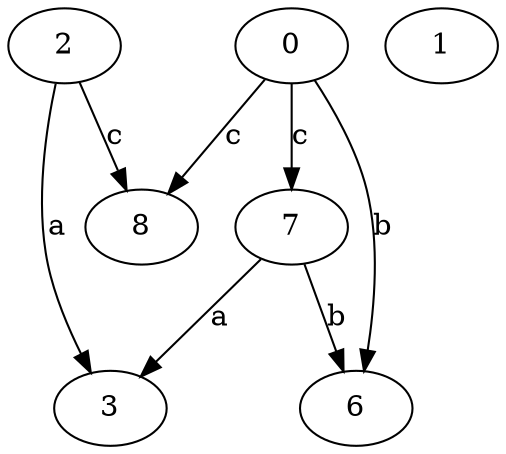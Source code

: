 strict digraph  {
2;
3;
0;
6;
7;
8;
1;
2 -> 3  [label=a];
2 -> 8  [label=c];
0 -> 6  [label=b];
0 -> 7  [label=c];
0 -> 8  [label=c];
7 -> 3  [label=a];
7 -> 6  [label=b];
}
